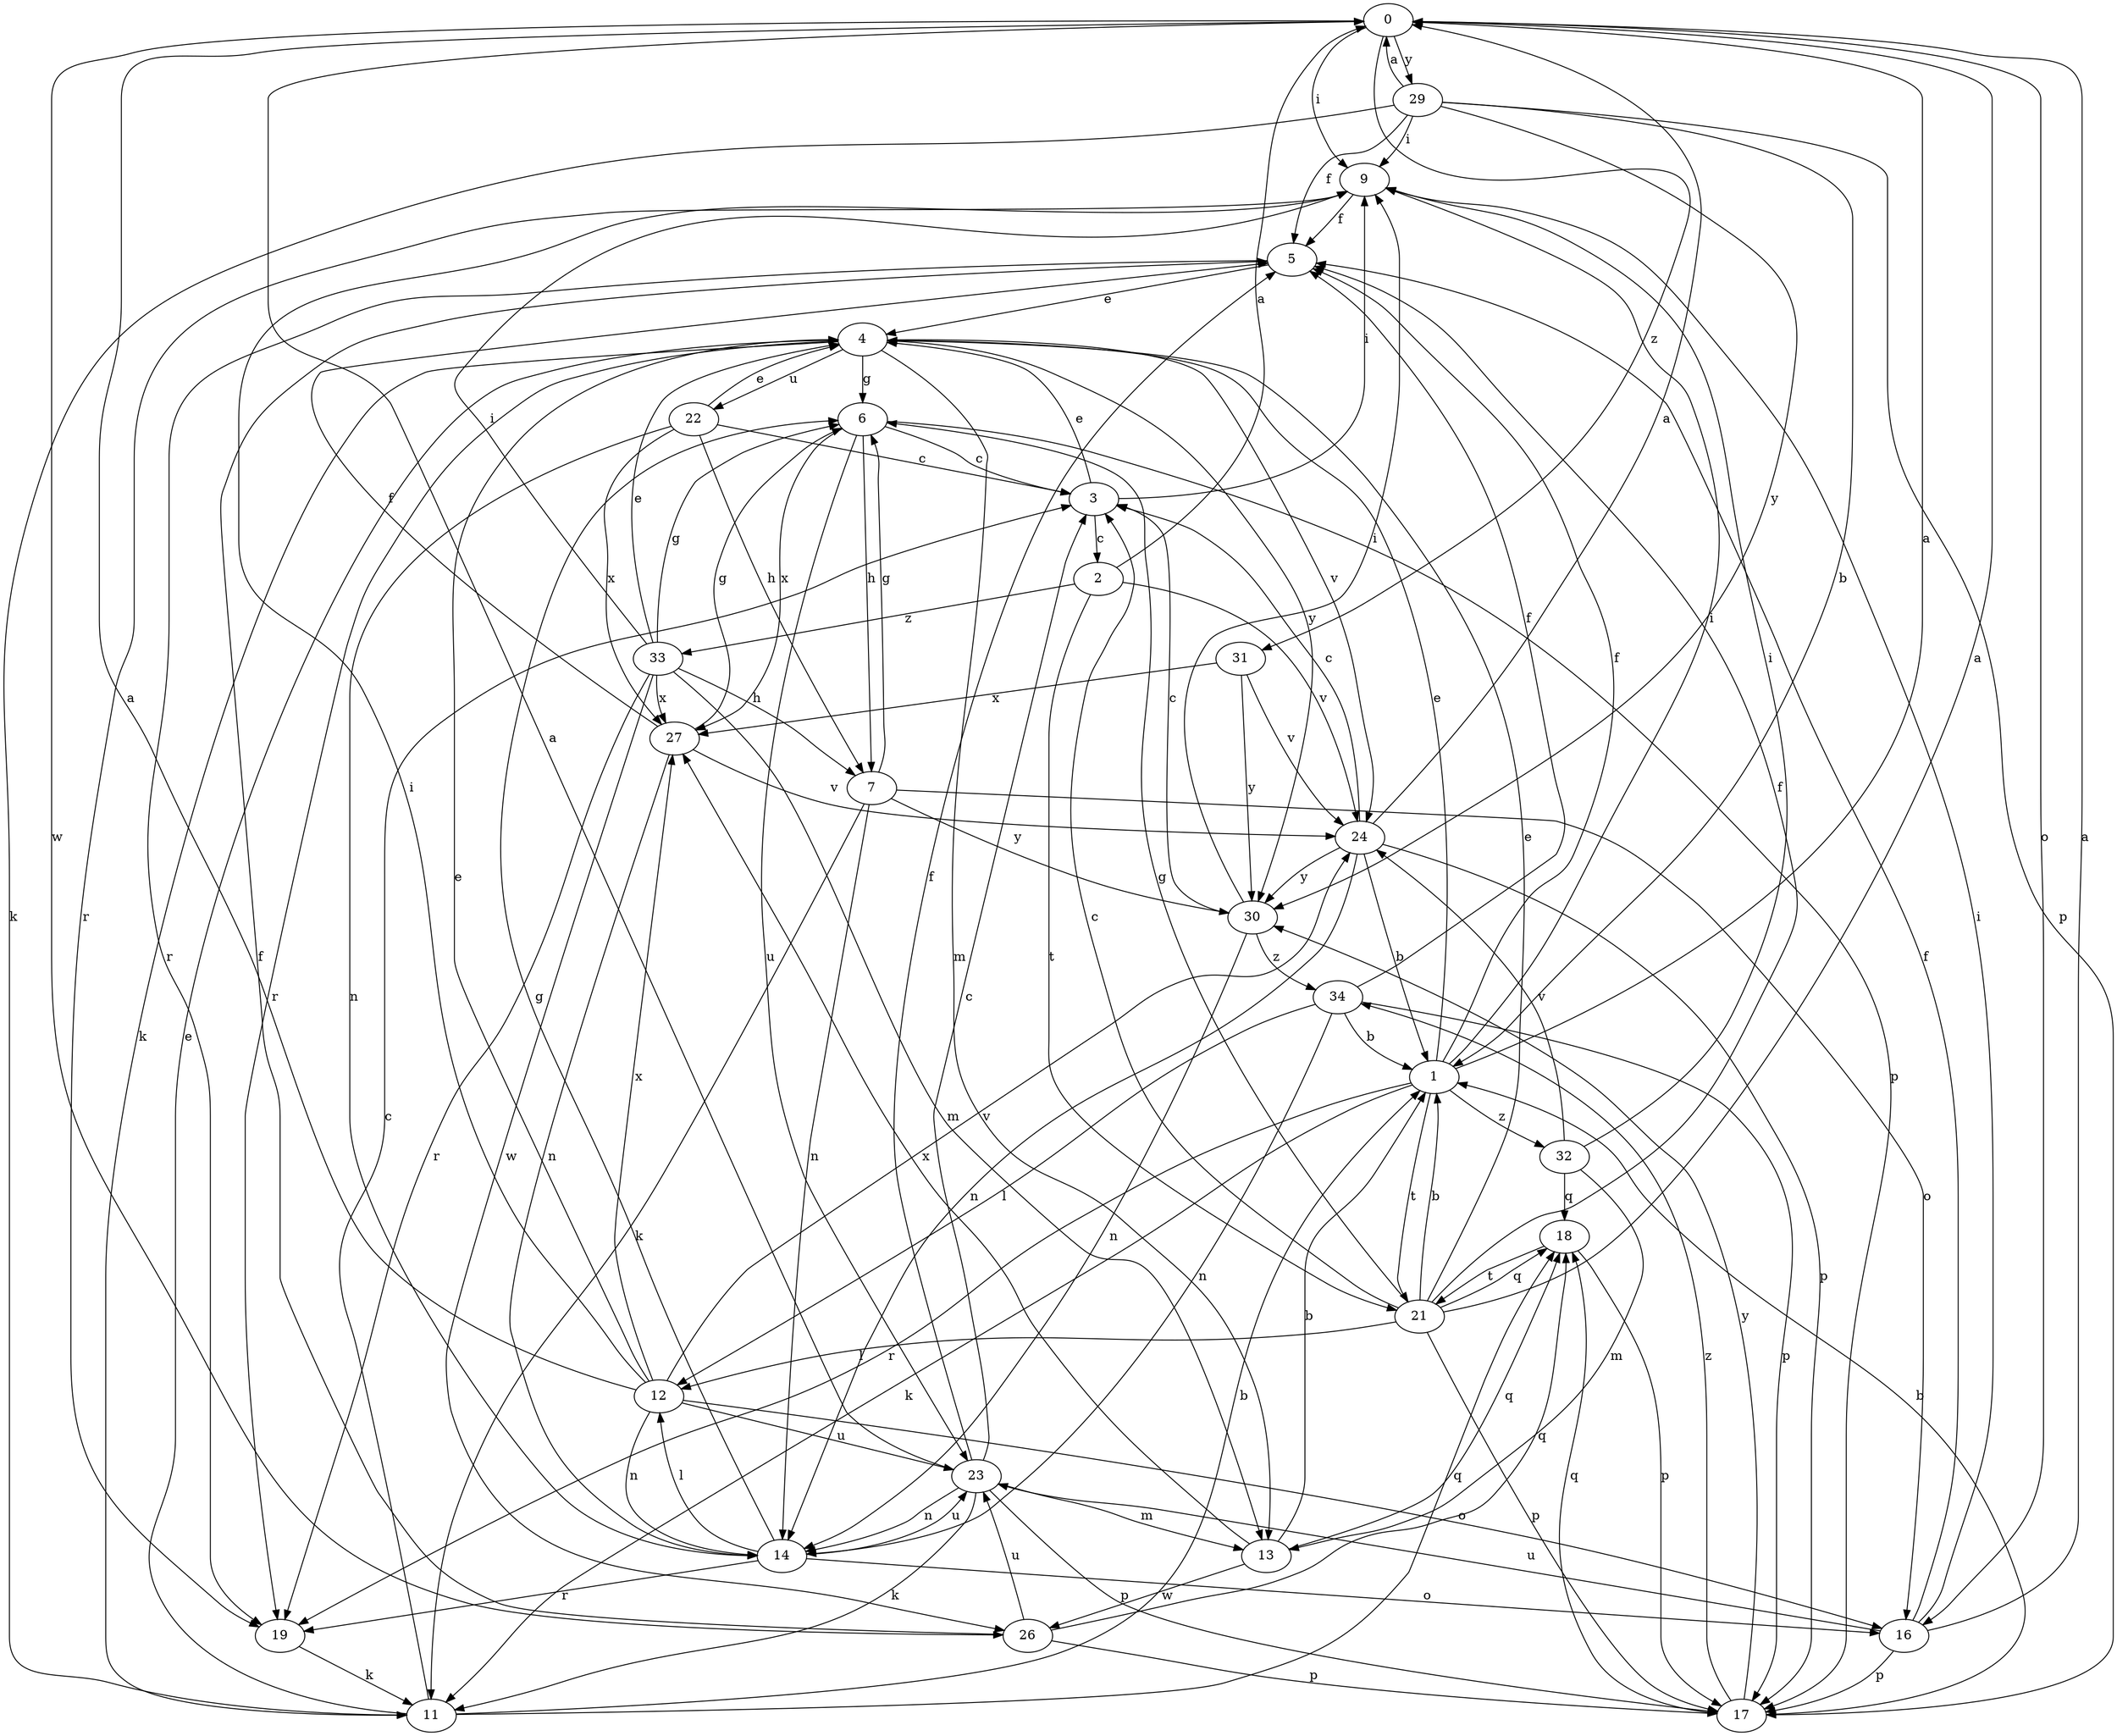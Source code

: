 strict digraph  {
0;
1;
2;
3;
4;
5;
6;
7;
9;
11;
12;
13;
14;
16;
17;
18;
19;
21;
22;
23;
24;
26;
27;
29;
30;
31;
32;
33;
34;
0 -> 9  [label=i];
0 -> 16  [label=o];
0 -> 26  [label=w];
0 -> 29  [label=y];
0 -> 31  [label=z];
1 -> 0  [label=a];
1 -> 4  [label=e];
1 -> 5  [label=f];
1 -> 9  [label=i];
1 -> 11  [label=k];
1 -> 19  [label=r];
1 -> 21  [label=t];
1 -> 32  [label=z];
2 -> 0  [label=a];
2 -> 21  [label=t];
2 -> 24  [label=v];
2 -> 33  [label=z];
3 -> 2  [label=c];
3 -> 4  [label=e];
3 -> 9  [label=i];
4 -> 6  [label=g];
4 -> 11  [label=k];
4 -> 13  [label=m];
4 -> 19  [label=r];
4 -> 22  [label=u];
4 -> 24  [label=v];
4 -> 30  [label=y];
5 -> 4  [label=e];
5 -> 19  [label=r];
6 -> 3  [label=c];
6 -> 7  [label=h];
6 -> 17  [label=p];
6 -> 23  [label=u];
6 -> 27  [label=x];
7 -> 6  [label=g];
7 -> 11  [label=k];
7 -> 14  [label=n];
7 -> 16  [label=o];
7 -> 30  [label=y];
9 -> 5  [label=f];
9 -> 19  [label=r];
11 -> 1  [label=b];
11 -> 3  [label=c];
11 -> 4  [label=e];
11 -> 18  [label=q];
12 -> 0  [label=a];
12 -> 4  [label=e];
12 -> 9  [label=i];
12 -> 14  [label=n];
12 -> 16  [label=o];
12 -> 23  [label=u];
12 -> 24  [label=v];
12 -> 27  [label=x];
13 -> 1  [label=b];
13 -> 18  [label=q];
13 -> 26  [label=w];
13 -> 27  [label=x];
14 -> 6  [label=g];
14 -> 12  [label=l];
14 -> 16  [label=o];
14 -> 19  [label=r];
14 -> 23  [label=u];
16 -> 0  [label=a];
16 -> 5  [label=f];
16 -> 9  [label=i];
16 -> 17  [label=p];
16 -> 23  [label=u];
17 -> 1  [label=b];
17 -> 18  [label=q];
17 -> 30  [label=y];
17 -> 34  [label=z];
18 -> 17  [label=p];
18 -> 21  [label=t];
19 -> 11  [label=k];
21 -> 0  [label=a];
21 -> 1  [label=b];
21 -> 3  [label=c];
21 -> 4  [label=e];
21 -> 5  [label=f];
21 -> 6  [label=g];
21 -> 12  [label=l];
21 -> 17  [label=p];
21 -> 18  [label=q];
22 -> 3  [label=c];
22 -> 4  [label=e];
22 -> 7  [label=h];
22 -> 14  [label=n];
22 -> 27  [label=x];
23 -> 0  [label=a];
23 -> 3  [label=c];
23 -> 5  [label=f];
23 -> 11  [label=k];
23 -> 13  [label=m];
23 -> 14  [label=n];
23 -> 17  [label=p];
24 -> 0  [label=a];
24 -> 1  [label=b];
24 -> 3  [label=c];
24 -> 14  [label=n];
24 -> 17  [label=p];
24 -> 30  [label=y];
26 -> 5  [label=f];
26 -> 17  [label=p];
26 -> 18  [label=q];
26 -> 23  [label=u];
27 -> 5  [label=f];
27 -> 6  [label=g];
27 -> 14  [label=n];
27 -> 24  [label=v];
29 -> 0  [label=a];
29 -> 1  [label=b];
29 -> 5  [label=f];
29 -> 9  [label=i];
29 -> 11  [label=k];
29 -> 17  [label=p];
29 -> 30  [label=y];
30 -> 3  [label=c];
30 -> 9  [label=i];
30 -> 14  [label=n];
30 -> 34  [label=z];
31 -> 24  [label=v];
31 -> 27  [label=x];
31 -> 30  [label=y];
32 -> 9  [label=i];
32 -> 13  [label=m];
32 -> 18  [label=q];
32 -> 24  [label=v];
33 -> 4  [label=e];
33 -> 6  [label=g];
33 -> 7  [label=h];
33 -> 9  [label=i];
33 -> 13  [label=m];
33 -> 19  [label=r];
33 -> 26  [label=w];
33 -> 27  [label=x];
34 -> 1  [label=b];
34 -> 5  [label=f];
34 -> 12  [label=l];
34 -> 14  [label=n];
34 -> 17  [label=p];
}
